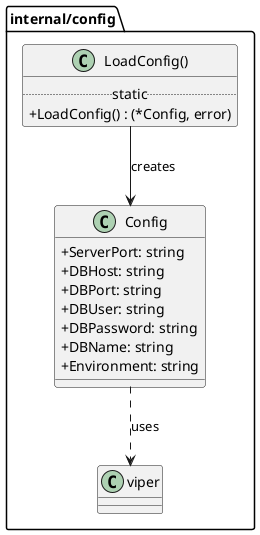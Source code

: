 @startuml
' Define a skin for better visuals
skinparam classAttributeIconSize 0
skinparam packageStyle rectangle

package "internal/config" <<Folder>> {
  class Config {
    + ServerPort: string
    + DBHost: string
    + DBPort: string
    + DBUser: string
    + DBPassword: string
    + DBName: string
    + Environment: string
  }
  Config ..> viper : uses

  class "LoadConfig()" as LoadConfigFunc {
    .. static ..
    + LoadConfig() : (*Config, error)
  }
  LoadConfigFunc --> Config : creates
}


@enduml
